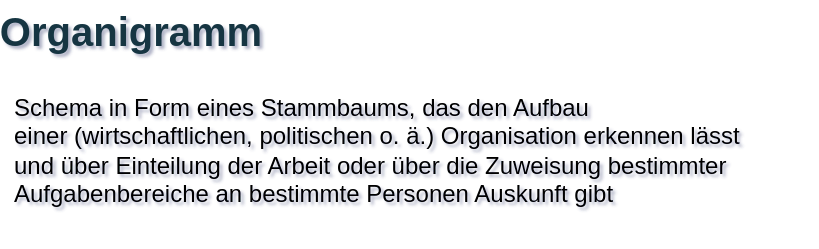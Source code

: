 <mxfile version="20.8.16" type="device"><diagram name="Seite-1" id="pm1W9g3p_Y7LA5IeXaer"><mxGraphModel dx="1434" dy="850" grid="1" gridSize="10" guides="1" tooltips="1" connect="1" arrows="1" fold="1" page="1" pageScale="1" pageWidth="827" pageHeight="1169" math="0" shadow="1"><root><mxCell id="0"/><mxCell id="1" parent="0"/><mxCell id="wDW5WLjcTI6GgexlzbEC-1" value="&lt;font size=&quot;1&quot; style=&quot;&quot;&gt;&lt;b style=&quot;font-size: 20px;&quot;&gt;Organigramm&lt;/b&gt;&lt;/font&gt;" style="text;html=1;strokeColor=none;fillColor=none;align=center;verticalAlign=middle;whiteSpace=wrap;rounded=0;labelBorderColor=none;labelBackgroundColor=none;fontColor=#143642;" parent="1" vertex="1"><mxGeometry x="100" y="20" width="121" height="30" as="geometry"/></mxCell><mxCell id="P9rBv-355Pu-biTo1JcG-1" value="&lt;meta charset=&quot;utf-8&quot;&gt;&lt;span&gt;&lt;span&gt;Schema in Form eines Stammbaums, das den Aufbau &#10;einer (wirtschaftlichen, politischen o. ä.) Organisation erkennen lässt &#10;und über Einteilung der Arbeit oder über die Zuweisung bestimmter &#10;Aufgabenbereiche an bestimmte Personen Auskunft gibt&lt;/span&gt;&lt;/span&gt;" style="text;whiteSpace=wrap;html=1;" parent="1" vertex="1"><mxGeometry x="100" y="60" width="400" height="80" as="geometry"/></mxCell></root></mxGraphModel></diagram></mxfile>